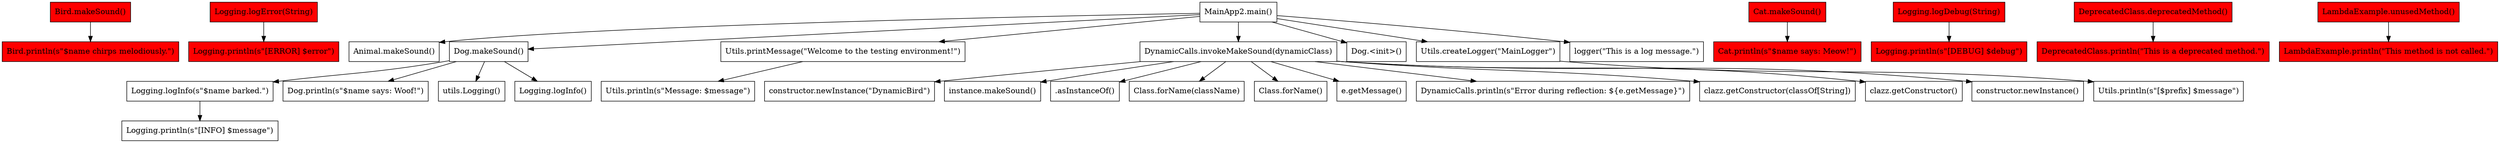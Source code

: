 digraph CallGraph {
  node [shape=box];
  "Bird.makeSound()" [style=filled, fillcolor=red];
  "Logging.logError(String)" [style=filled, fillcolor=red];
  "constructor.newInstance(\"DynamicBird\")" [style=filled, fillcolor=white];
  "MainApp2.main()" [style=filled, fillcolor=white];
  "instance.makeSound()" [style=filled, fillcolor=white];
  "Cat.makeSound()" [style=filled, fillcolor=red];
  "Animal.makeSound()" [style=filled, fillcolor=white];
  "Dog.makeSound()" [style=filled, fillcolor=white];
  "Logging.println(s\"[DEBUG] $debug\")" [style=filled, fillcolor=red];
  "Utils.println(s\"Message: $message\")" [style=filled, fillcolor=white];
  ".asInstanceOf()" [style=filled, fillcolor=white];
  "Class.forName(className)" [style=filled, fillcolor=white];
  "Utils.printMessage(\"Welcome to the testing environment!\")" [style=filled, fillcolor=white];
  "DynamicCalls.invokeMakeSound(dynamicClass)" [style=filled, fillcolor=white];
  "Class.forName()" [style=filled, fillcolor=white];
  "Dog.<init>()" [style=filled, fillcolor=white];
  "Logging.logInfo(s\"$name barked.\")" [style=filled, fillcolor=white];
  "e.getMessage()" [style=filled, fillcolor=white];
  "DeprecatedClass.deprecatedMethod()" [style=filled, fillcolor=red];
  "Logging.println(s\"[INFO] $message\")" [style=filled, fillcolor=white];
  "LambdaExample.unusedMethod()" [style=filled, fillcolor=red];
  "Dog.println(s\"$name says: Woof!\")" [style=filled, fillcolor=white];
  "DynamicCalls.println(s\"Error during reflection: ${e.getMessage}\")" [style=filled, fillcolor=white];
  "Utils.createLogger(\"MainLogger\")" [style=filled, fillcolor=white];
  "utils.Logging()" [style=filled, fillcolor=white];
  "clazz.getConstructor(classOf[String])" [style=filled, fillcolor=white];
  "Utils.println(s\"[$prefix] $message\")" [style=filled, fillcolor=white];
  "clazz.getConstructor()" [style=filled, fillcolor=white];
  "Cat.println(s\"$name says: Meow!\")" [style=filled, fillcolor=red];
  "logger(\"This is a log message.\")" [style=filled, fillcolor=white];
  "constructor.newInstance()" [style=filled, fillcolor=white];
  "Logging.println(s\"[ERROR] $error\")" [style=filled, fillcolor=red];
  "Logging.logInfo()" [style=filled, fillcolor=white];
  "Logging.logDebug(String)" [style=filled, fillcolor=red];
  "LambdaExample.println(\"This method is not called.\")" [style=filled, fillcolor=red];
  "Bird.println(s\"$name chirps melodiously.\")" [style=filled, fillcolor=red];
  "DeprecatedClass.println(\"This is a deprecated method.\")" [style=filled, fillcolor=red];
  "DynamicCalls.invokeMakeSound(dynamicClass)" -> "constructor.newInstance(\"DynamicBird\")";
  "Bird.makeSound()" -> "Bird.println(s\"$name chirps melodiously.\")";
  "DynamicCalls.invokeMakeSound(dynamicClass)" -> "instance.makeSound()";
  "Dog.makeSound()" -> "Logging.logInfo()";
  "DynamicCalls.invokeMakeSound(dynamicClass)" -> "e.getMessage()";
  "MainApp2.main()" -> "Utils.printMessage(\"Welcome to the testing environment!\")";
  "MainApp2.main()" -> "DynamicCalls.invokeMakeSound(dynamicClass)";
  "MainApp2.main()" -> "Dog.makeSound()";
  "Utils.printMessage(\"Welcome to the testing environment!\")" -> "Utils.println(s\"Message: $message\")";
  "Dog.makeSound()" -> "Logging.logInfo(s\"$name barked.\")";
  "DynamicCalls.invokeMakeSound(dynamicClass)" -> "clazz.getConstructor(classOf[String])";
  "DynamicCalls.invokeMakeSound(dynamicClass)" -> "Class.forName()";
  "DynamicCalls.invokeMakeSound(dynamicClass)" -> ".asInstanceOf()";
  "MainApp2.main()" -> "Utils.createLogger(\"MainLogger\")";
  "DeprecatedClass.deprecatedMethod()" -> "DeprecatedClass.println(\"This is a deprecated method.\")";
  "MainApp2.main()" -> "logger(\"This is a log message.\")";
  "DynamicCalls.invokeMakeSound(dynamicClass)" -> "clazz.getConstructor()";
  "LambdaExample.unusedMethod()" -> "LambdaExample.println(\"This method is not called.\")";
  "Dog.makeSound()" -> "Dog.println(s\"$name says: Woof!\")";
  "Logging.logInfo(s\"$name barked.\")" -> "Logging.println(s\"[INFO] $message\")";
  "Logging.logError(String)" -> "Logging.println(s\"[ERROR] $error\")";
  "Cat.makeSound()" -> "Cat.println(s\"$name says: Meow!\")";
  "Dog.makeSound()" -> "utils.Logging()";
  "DynamicCalls.invokeMakeSound(dynamicClass)" -> "constructor.newInstance()";
  "MainApp2.main()" -> "Dog.<init>()";
  "MainApp2.main()" -> "Animal.makeSound()";
  "Logging.logDebug(String)" -> "Logging.println(s\"[DEBUG] $debug\")";
  "Utils.createLogger(\"MainLogger\")" -> "Utils.println(s\"[$prefix] $message\")";
  "DynamicCalls.invokeMakeSound(dynamicClass)" -> "Class.forName(className)";
  "DynamicCalls.invokeMakeSound(dynamicClass)" -> "DynamicCalls.println(s\"Error during reflection: ${e.getMessage}\")";
}
